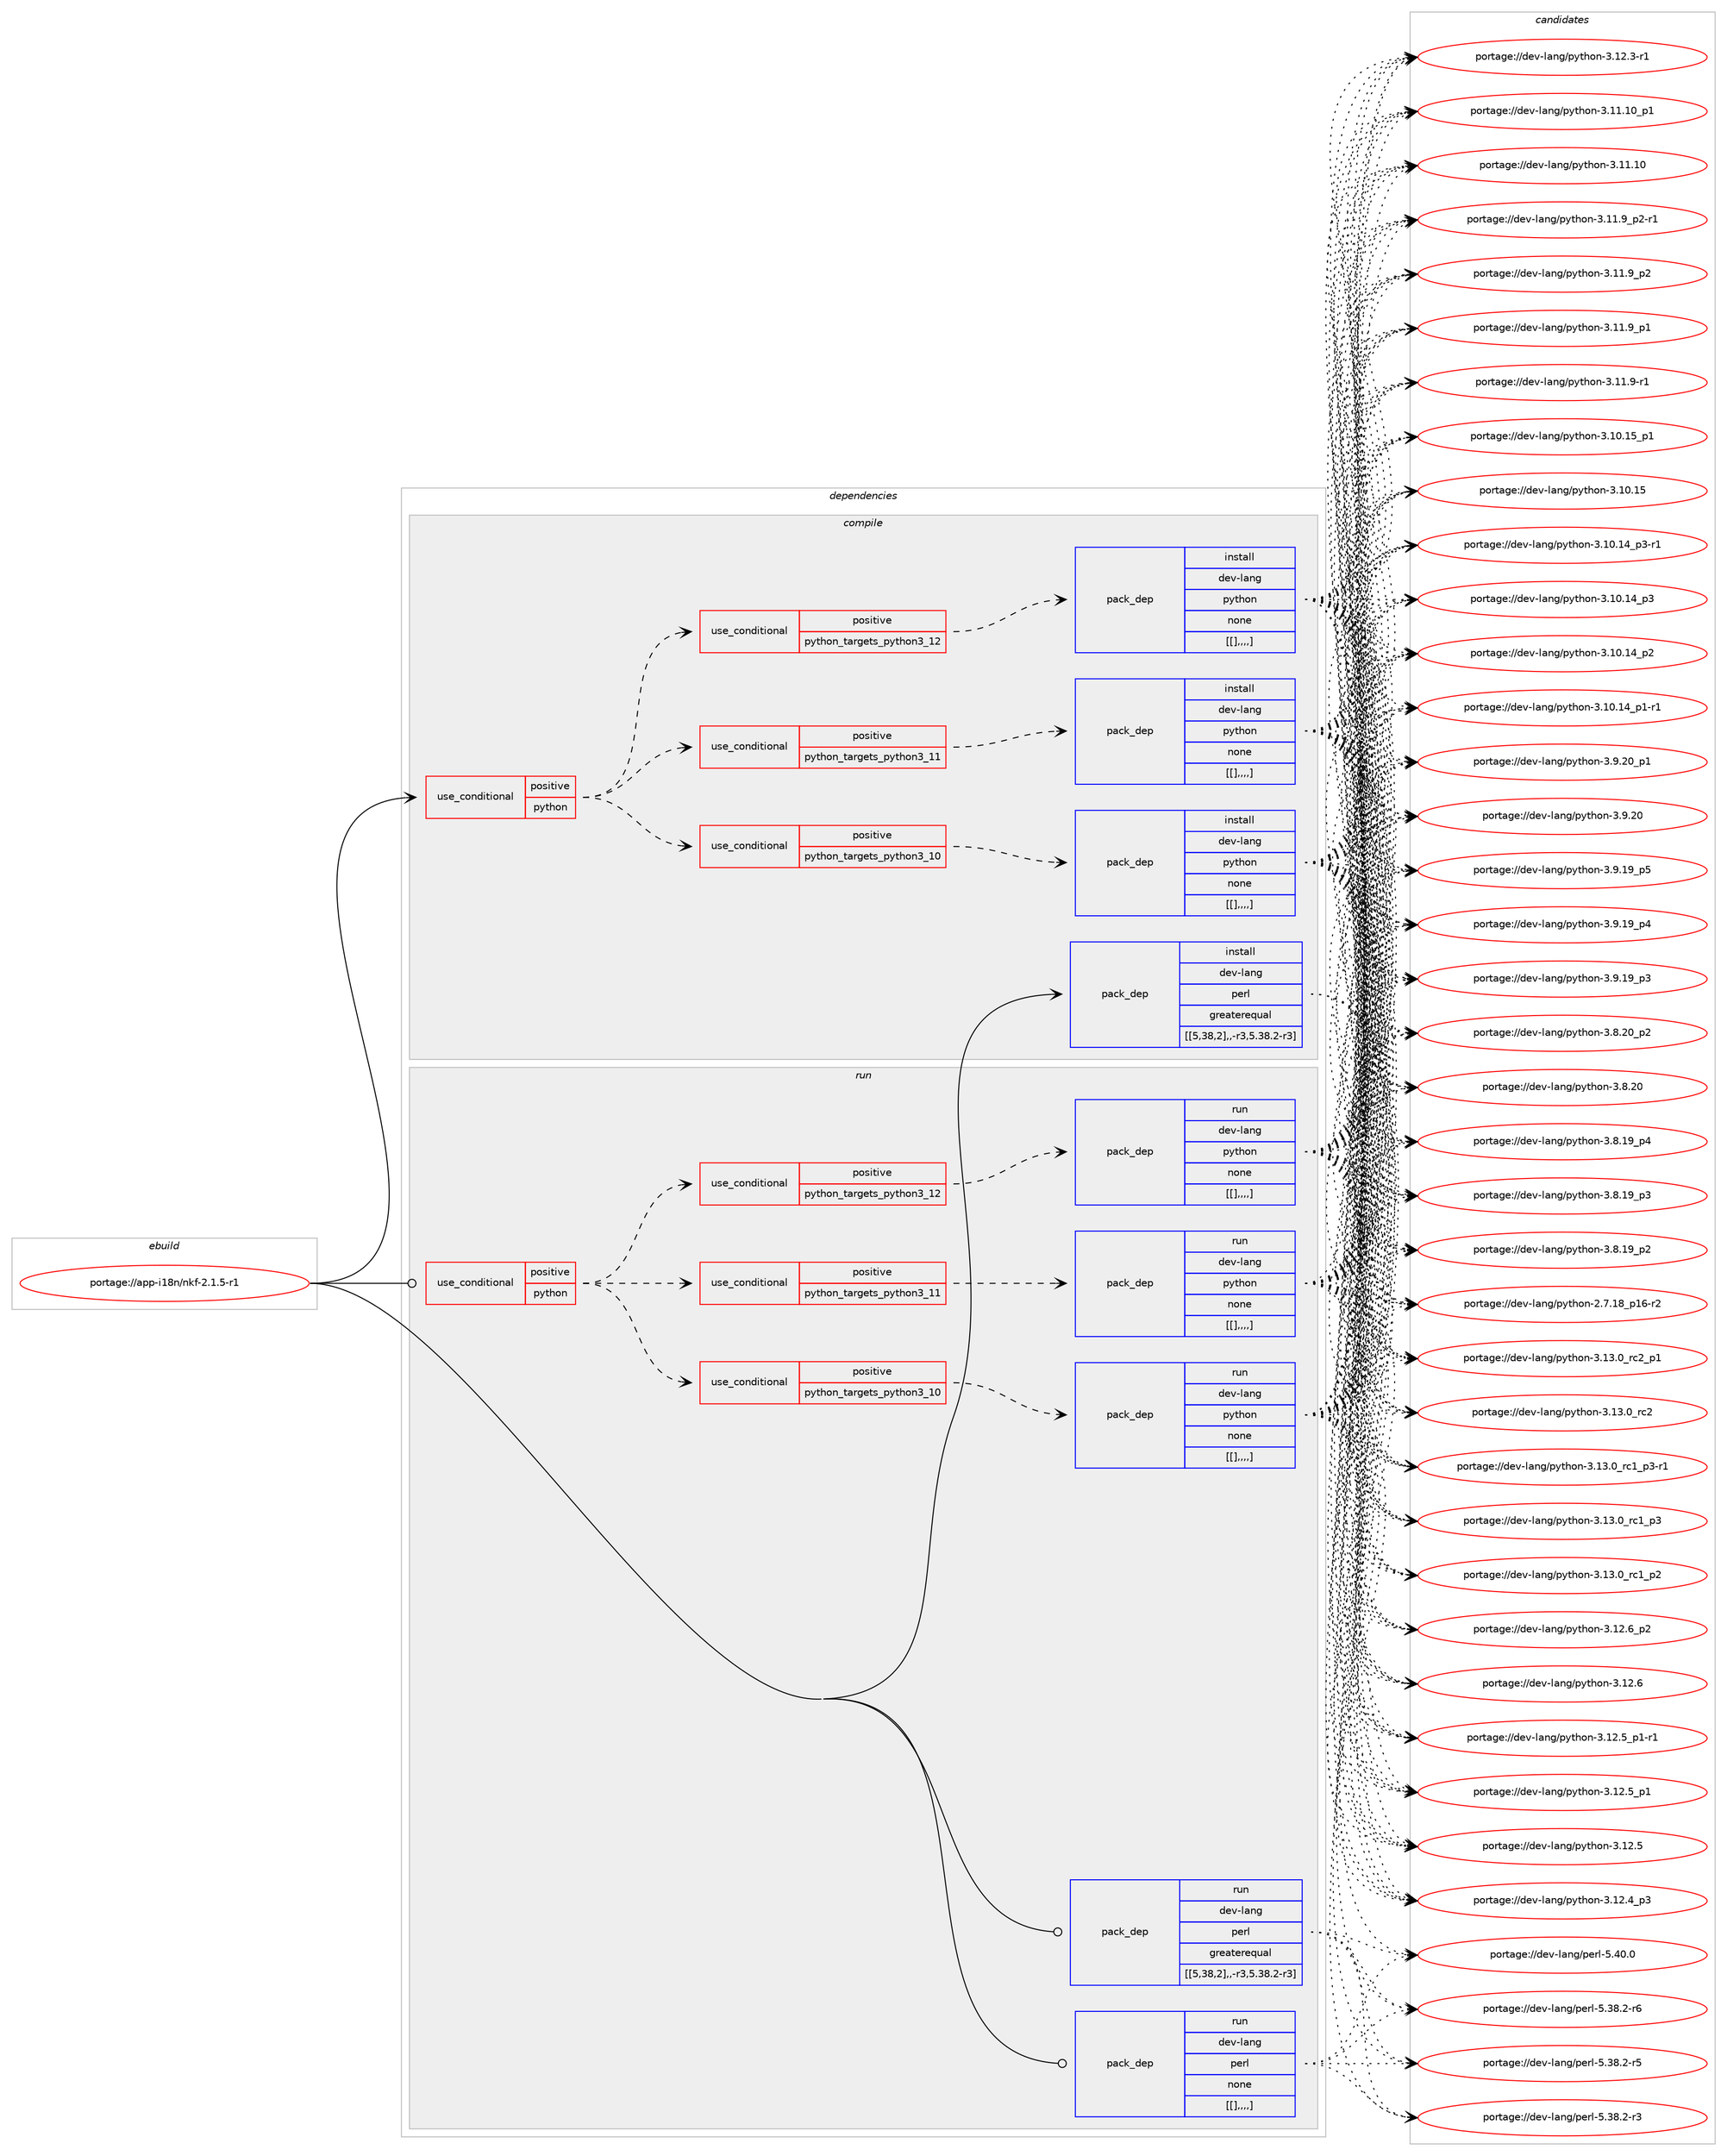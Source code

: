digraph prolog {

# *************
# Graph options
# *************

newrank=true;
concentrate=true;
compound=true;
graph [rankdir=LR,fontname=Helvetica,fontsize=10,ranksep=1.5];#, ranksep=2.5, nodesep=0.2];
edge  [arrowhead=vee];
node  [fontname=Helvetica,fontsize=10];

# **********
# The ebuild
# **********

subgraph cluster_leftcol {
color=gray;
label=<<i>ebuild</i>>;
id [label="portage://app-i18n/nkf-2.1.5-r1", color=red, width=4, href="../app-i18n/nkf-2.1.5-r1.svg"];
}

# ****************
# The dependencies
# ****************

subgraph cluster_midcol {
color=gray;
label=<<i>dependencies</i>>;
subgraph cluster_compile {
fillcolor="#eeeeee";
style=filled;
label=<<i>compile</i>>;
subgraph cond11603 {
dependency39132 [label=<<TABLE BORDER="0" CELLBORDER="1" CELLSPACING="0" CELLPADDING="4"><TR><TD ROWSPAN="3" CELLPADDING="10">use_conditional</TD></TR><TR><TD>positive</TD></TR><TR><TD>python</TD></TR></TABLE>>, shape=none, color=red];
subgraph cond11604 {
dependency39133 [label=<<TABLE BORDER="0" CELLBORDER="1" CELLSPACING="0" CELLPADDING="4"><TR><TD ROWSPAN="3" CELLPADDING="10">use_conditional</TD></TR><TR><TD>positive</TD></TR><TR><TD>python_targets_python3_10</TD></TR></TABLE>>, shape=none, color=red];
subgraph pack27155 {
dependency39134 [label=<<TABLE BORDER="0" CELLBORDER="1" CELLSPACING="0" CELLPADDING="4" WIDTH="220"><TR><TD ROWSPAN="6" CELLPADDING="30">pack_dep</TD></TR><TR><TD WIDTH="110">install</TD></TR><TR><TD>dev-lang</TD></TR><TR><TD>python</TD></TR><TR><TD>none</TD></TR><TR><TD>[[],,,,]</TD></TR></TABLE>>, shape=none, color=blue];
}
dependency39133:e -> dependency39134:w [weight=20,style="dashed",arrowhead="vee"];
}
dependency39132:e -> dependency39133:w [weight=20,style="dashed",arrowhead="vee"];
subgraph cond11605 {
dependency39135 [label=<<TABLE BORDER="0" CELLBORDER="1" CELLSPACING="0" CELLPADDING="4"><TR><TD ROWSPAN="3" CELLPADDING="10">use_conditional</TD></TR><TR><TD>positive</TD></TR><TR><TD>python_targets_python3_11</TD></TR></TABLE>>, shape=none, color=red];
subgraph pack27156 {
dependency39136 [label=<<TABLE BORDER="0" CELLBORDER="1" CELLSPACING="0" CELLPADDING="4" WIDTH="220"><TR><TD ROWSPAN="6" CELLPADDING="30">pack_dep</TD></TR><TR><TD WIDTH="110">install</TD></TR><TR><TD>dev-lang</TD></TR><TR><TD>python</TD></TR><TR><TD>none</TD></TR><TR><TD>[[],,,,]</TD></TR></TABLE>>, shape=none, color=blue];
}
dependency39135:e -> dependency39136:w [weight=20,style="dashed",arrowhead="vee"];
}
dependency39132:e -> dependency39135:w [weight=20,style="dashed",arrowhead="vee"];
subgraph cond11606 {
dependency39137 [label=<<TABLE BORDER="0" CELLBORDER="1" CELLSPACING="0" CELLPADDING="4"><TR><TD ROWSPAN="3" CELLPADDING="10">use_conditional</TD></TR><TR><TD>positive</TD></TR><TR><TD>python_targets_python3_12</TD></TR></TABLE>>, shape=none, color=red];
subgraph pack27157 {
dependency39138 [label=<<TABLE BORDER="0" CELLBORDER="1" CELLSPACING="0" CELLPADDING="4" WIDTH="220"><TR><TD ROWSPAN="6" CELLPADDING="30">pack_dep</TD></TR><TR><TD WIDTH="110">install</TD></TR><TR><TD>dev-lang</TD></TR><TR><TD>python</TD></TR><TR><TD>none</TD></TR><TR><TD>[[],,,,]</TD></TR></TABLE>>, shape=none, color=blue];
}
dependency39137:e -> dependency39138:w [weight=20,style="dashed",arrowhead="vee"];
}
dependency39132:e -> dependency39137:w [weight=20,style="dashed",arrowhead="vee"];
}
id:e -> dependency39132:w [weight=20,style="solid",arrowhead="vee"];
subgraph pack27158 {
dependency39139 [label=<<TABLE BORDER="0" CELLBORDER="1" CELLSPACING="0" CELLPADDING="4" WIDTH="220"><TR><TD ROWSPAN="6" CELLPADDING="30">pack_dep</TD></TR><TR><TD WIDTH="110">install</TD></TR><TR><TD>dev-lang</TD></TR><TR><TD>perl</TD></TR><TR><TD>greaterequal</TD></TR><TR><TD>[[5,38,2],,-r3,5.38.2-r3]</TD></TR></TABLE>>, shape=none, color=blue];
}
id:e -> dependency39139:w [weight=20,style="solid",arrowhead="vee"];
}
subgraph cluster_compileandrun {
fillcolor="#eeeeee";
style=filled;
label=<<i>compile and run</i>>;
}
subgraph cluster_run {
fillcolor="#eeeeee";
style=filled;
label=<<i>run</i>>;
subgraph cond11607 {
dependency39140 [label=<<TABLE BORDER="0" CELLBORDER="1" CELLSPACING="0" CELLPADDING="4"><TR><TD ROWSPAN="3" CELLPADDING="10">use_conditional</TD></TR><TR><TD>positive</TD></TR><TR><TD>python</TD></TR></TABLE>>, shape=none, color=red];
subgraph cond11608 {
dependency39141 [label=<<TABLE BORDER="0" CELLBORDER="1" CELLSPACING="0" CELLPADDING="4"><TR><TD ROWSPAN="3" CELLPADDING="10">use_conditional</TD></TR><TR><TD>positive</TD></TR><TR><TD>python_targets_python3_10</TD></TR></TABLE>>, shape=none, color=red];
subgraph pack27159 {
dependency39142 [label=<<TABLE BORDER="0" CELLBORDER="1" CELLSPACING="0" CELLPADDING="4" WIDTH="220"><TR><TD ROWSPAN="6" CELLPADDING="30">pack_dep</TD></TR><TR><TD WIDTH="110">run</TD></TR><TR><TD>dev-lang</TD></TR><TR><TD>python</TD></TR><TR><TD>none</TD></TR><TR><TD>[[],,,,]</TD></TR></TABLE>>, shape=none, color=blue];
}
dependency39141:e -> dependency39142:w [weight=20,style="dashed",arrowhead="vee"];
}
dependency39140:e -> dependency39141:w [weight=20,style="dashed",arrowhead="vee"];
subgraph cond11609 {
dependency39143 [label=<<TABLE BORDER="0" CELLBORDER="1" CELLSPACING="0" CELLPADDING="4"><TR><TD ROWSPAN="3" CELLPADDING="10">use_conditional</TD></TR><TR><TD>positive</TD></TR><TR><TD>python_targets_python3_11</TD></TR></TABLE>>, shape=none, color=red];
subgraph pack27160 {
dependency39144 [label=<<TABLE BORDER="0" CELLBORDER="1" CELLSPACING="0" CELLPADDING="4" WIDTH="220"><TR><TD ROWSPAN="6" CELLPADDING="30">pack_dep</TD></TR><TR><TD WIDTH="110">run</TD></TR><TR><TD>dev-lang</TD></TR><TR><TD>python</TD></TR><TR><TD>none</TD></TR><TR><TD>[[],,,,]</TD></TR></TABLE>>, shape=none, color=blue];
}
dependency39143:e -> dependency39144:w [weight=20,style="dashed",arrowhead="vee"];
}
dependency39140:e -> dependency39143:w [weight=20,style="dashed",arrowhead="vee"];
subgraph cond11610 {
dependency39145 [label=<<TABLE BORDER="0" CELLBORDER="1" CELLSPACING="0" CELLPADDING="4"><TR><TD ROWSPAN="3" CELLPADDING="10">use_conditional</TD></TR><TR><TD>positive</TD></TR><TR><TD>python_targets_python3_12</TD></TR></TABLE>>, shape=none, color=red];
subgraph pack27161 {
dependency39146 [label=<<TABLE BORDER="0" CELLBORDER="1" CELLSPACING="0" CELLPADDING="4" WIDTH="220"><TR><TD ROWSPAN="6" CELLPADDING="30">pack_dep</TD></TR><TR><TD WIDTH="110">run</TD></TR><TR><TD>dev-lang</TD></TR><TR><TD>python</TD></TR><TR><TD>none</TD></TR><TR><TD>[[],,,,]</TD></TR></TABLE>>, shape=none, color=blue];
}
dependency39145:e -> dependency39146:w [weight=20,style="dashed",arrowhead="vee"];
}
dependency39140:e -> dependency39145:w [weight=20,style="dashed",arrowhead="vee"];
}
id:e -> dependency39140:w [weight=20,style="solid",arrowhead="odot"];
subgraph pack27162 {
dependency39147 [label=<<TABLE BORDER="0" CELLBORDER="1" CELLSPACING="0" CELLPADDING="4" WIDTH="220"><TR><TD ROWSPAN="6" CELLPADDING="30">pack_dep</TD></TR><TR><TD WIDTH="110">run</TD></TR><TR><TD>dev-lang</TD></TR><TR><TD>perl</TD></TR><TR><TD>greaterequal</TD></TR><TR><TD>[[5,38,2],,-r3,5.38.2-r3]</TD></TR></TABLE>>, shape=none, color=blue];
}
id:e -> dependency39147:w [weight=20,style="solid",arrowhead="odot"];
subgraph pack27163 {
dependency39148 [label=<<TABLE BORDER="0" CELLBORDER="1" CELLSPACING="0" CELLPADDING="4" WIDTH="220"><TR><TD ROWSPAN="6" CELLPADDING="30">pack_dep</TD></TR><TR><TD WIDTH="110">run</TD></TR><TR><TD>dev-lang</TD></TR><TR><TD>perl</TD></TR><TR><TD>none</TD></TR><TR><TD>[[],,,,]</TD></TR></TABLE>>, shape=none, color=blue];
}
id:e -> dependency39148:w [weight=20,style="solid",arrowhead="odot"];
}
}

# **************
# The candidates
# **************

subgraph cluster_choices {
rank=same;
color=gray;
label=<<i>candidates</i>>;

subgraph choice27155 {
color=black;
nodesep=1;
choice100101118451089711010347112121116104111110455146495146489511499509511249 [label="portage://dev-lang/python-3.13.0_rc2_p1", color=red, width=4,href="../dev-lang/python-3.13.0_rc2_p1.svg"];
choice10010111845108971101034711212111610411111045514649514648951149950 [label="portage://dev-lang/python-3.13.0_rc2", color=red, width=4,href="../dev-lang/python-3.13.0_rc2.svg"];
choice1001011184510897110103471121211161041111104551464951464895114994995112514511449 [label="portage://dev-lang/python-3.13.0_rc1_p3-r1", color=red, width=4,href="../dev-lang/python-3.13.0_rc1_p3-r1.svg"];
choice100101118451089711010347112121116104111110455146495146489511499499511251 [label="portage://dev-lang/python-3.13.0_rc1_p3", color=red, width=4,href="../dev-lang/python-3.13.0_rc1_p3.svg"];
choice100101118451089711010347112121116104111110455146495146489511499499511250 [label="portage://dev-lang/python-3.13.0_rc1_p2", color=red, width=4,href="../dev-lang/python-3.13.0_rc1_p2.svg"];
choice100101118451089711010347112121116104111110455146495046549511250 [label="portage://dev-lang/python-3.12.6_p2", color=red, width=4,href="../dev-lang/python-3.12.6_p2.svg"];
choice10010111845108971101034711212111610411111045514649504654 [label="portage://dev-lang/python-3.12.6", color=red, width=4,href="../dev-lang/python-3.12.6.svg"];
choice1001011184510897110103471121211161041111104551464950465395112494511449 [label="portage://dev-lang/python-3.12.5_p1-r1", color=red, width=4,href="../dev-lang/python-3.12.5_p1-r1.svg"];
choice100101118451089711010347112121116104111110455146495046539511249 [label="portage://dev-lang/python-3.12.5_p1", color=red, width=4,href="../dev-lang/python-3.12.5_p1.svg"];
choice10010111845108971101034711212111610411111045514649504653 [label="portage://dev-lang/python-3.12.5", color=red, width=4,href="../dev-lang/python-3.12.5.svg"];
choice100101118451089711010347112121116104111110455146495046529511251 [label="portage://dev-lang/python-3.12.4_p3", color=red, width=4,href="../dev-lang/python-3.12.4_p3.svg"];
choice100101118451089711010347112121116104111110455146495046514511449 [label="portage://dev-lang/python-3.12.3-r1", color=red, width=4,href="../dev-lang/python-3.12.3-r1.svg"];
choice10010111845108971101034711212111610411111045514649494649489511249 [label="portage://dev-lang/python-3.11.10_p1", color=red, width=4,href="../dev-lang/python-3.11.10_p1.svg"];
choice1001011184510897110103471121211161041111104551464949464948 [label="portage://dev-lang/python-3.11.10", color=red, width=4,href="../dev-lang/python-3.11.10.svg"];
choice1001011184510897110103471121211161041111104551464949465795112504511449 [label="portage://dev-lang/python-3.11.9_p2-r1", color=red, width=4,href="../dev-lang/python-3.11.9_p2-r1.svg"];
choice100101118451089711010347112121116104111110455146494946579511250 [label="portage://dev-lang/python-3.11.9_p2", color=red, width=4,href="../dev-lang/python-3.11.9_p2.svg"];
choice100101118451089711010347112121116104111110455146494946579511249 [label="portage://dev-lang/python-3.11.9_p1", color=red, width=4,href="../dev-lang/python-3.11.9_p1.svg"];
choice100101118451089711010347112121116104111110455146494946574511449 [label="portage://dev-lang/python-3.11.9-r1", color=red, width=4,href="../dev-lang/python-3.11.9-r1.svg"];
choice10010111845108971101034711212111610411111045514649484649539511249 [label="portage://dev-lang/python-3.10.15_p1", color=red, width=4,href="../dev-lang/python-3.10.15_p1.svg"];
choice1001011184510897110103471121211161041111104551464948464953 [label="portage://dev-lang/python-3.10.15", color=red, width=4,href="../dev-lang/python-3.10.15.svg"];
choice100101118451089711010347112121116104111110455146494846495295112514511449 [label="portage://dev-lang/python-3.10.14_p3-r1", color=red, width=4,href="../dev-lang/python-3.10.14_p3-r1.svg"];
choice10010111845108971101034711212111610411111045514649484649529511251 [label="portage://dev-lang/python-3.10.14_p3", color=red, width=4,href="../dev-lang/python-3.10.14_p3.svg"];
choice10010111845108971101034711212111610411111045514649484649529511250 [label="portage://dev-lang/python-3.10.14_p2", color=red, width=4,href="../dev-lang/python-3.10.14_p2.svg"];
choice100101118451089711010347112121116104111110455146494846495295112494511449 [label="portage://dev-lang/python-3.10.14_p1-r1", color=red, width=4,href="../dev-lang/python-3.10.14_p1-r1.svg"];
choice100101118451089711010347112121116104111110455146574650489511249 [label="portage://dev-lang/python-3.9.20_p1", color=red, width=4,href="../dev-lang/python-3.9.20_p1.svg"];
choice10010111845108971101034711212111610411111045514657465048 [label="portage://dev-lang/python-3.9.20", color=red, width=4,href="../dev-lang/python-3.9.20.svg"];
choice100101118451089711010347112121116104111110455146574649579511253 [label="portage://dev-lang/python-3.9.19_p5", color=red, width=4,href="../dev-lang/python-3.9.19_p5.svg"];
choice100101118451089711010347112121116104111110455146574649579511252 [label="portage://dev-lang/python-3.9.19_p4", color=red, width=4,href="../dev-lang/python-3.9.19_p4.svg"];
choice100101118451089711010347112121116104111110455146574649579511251 [label="portage://dev-lang/python-3.9.19_p3", color=red, width=4,href="../dev-lang/python-3.9.19_p3.svg"];
choice100101118451089711010347112121116104111110455146564650489511250 [label="portage://dev-lang/python-3.8.20_p2", color=red, width=4,href="../dev-lang/python-3.8.20_p2.svg"];
choice10010111845108971101034711212111610411111045514656465048 [label="portage://dev-lang/python-3.8.20", color=red, width=4,href="../dev-lang/python-3.8.20.svg"];
choice100101118451089711010347112121116104111110455146564649579511252 [label="portage://dev-lang/python-3.8.19_p4", color=red, width=4,href="../dev-lang/python-3.8.19_p4.svg"];
choice100101118451089711010347112121116104111110455146564649579511251 [label="portage://dev-lang/python-3.8.19_p3", color=red, width=4,href="../dev-lang/python-3.8.19_p3.svg"];
choice100101118451089711010347112121116104111110455146564649579511250 [label="portage://dev-lang/python-3.8.19_p2", color=red, width=4,href="../dev-lang/python-3.8.19_p2.svg"];
choice100101118451089711010347112121116104111110455046554649569511249544511450 [label="portage://dev-lang/python-2.7.18_p16-r2", color=red, width=4,href="../dev-lang/python-2.7.18_p16-r2.svg"];
dependency39134:e -> choice100101118451089711010347112121116104111110455146495146489511499509511249:w [style=dotted,weight="100"];
dependency39134:e -> choice10010111845108971101034711212111610411111045514649514648951149950:w [style=dotted,weight="100"];
dependency39134:e -> choice1001011184510897110103471121211161041111104551464951464895114994995112514511449:w [style=dotted,weight="100"];
dependency39134:e -> choice100101118451089711010347112121116104111110455146495146489511499499511251:w [style=dotted,weight="100"];
dependency39134:e -> choice100101118451089711010347112121116104111110455146495146489511499499511250:w [style=dotted,weight="100"];
dependency39134:e -> choice100101118451089711010347112121116104111110455146495046549511250:w [style=dotted,weight="100"];
dependency39134:e -> choice10010111845108971101034711212111610411111045514649504654:w [style=dotted,weight="100"];
dependency39134:e -> choice1001011184510897110103471121211161041111104551464950465395112494511449:w [style=dotted,weight="100"];
dependency39134:e -> choice100101118451089711010347112121116104111110455146495046539511249:w [style=dotted,weight="100"];
dependency39134:e -> choice10010111845108971101034711212111610411111045514649504653:w [style=dotted,weight="100"];
dependency39134:e -> choice100101118451089711010347112121116104111110455146495046529511251:w [style=dotted,weight="100"];
dependency39134:e -> choice100101118451089711010347112121116104111110455146495046514511449:w [style=dotted,weight="100"];
dependency39134:e -> choice10010111845108971101034711212111610411111045514649494649489511249:w [style=dotted,weight="100"];
dependency39134:e -> choice1001011184510897110103471121211161041111104551464949464948:w [style=dotted,weight="100"];
dependency39134:e -> choice1001011184510897110103471121211161041111104551464949465795112504511449:w [style=dotted,weight="100"];
dependency39134:e -> choice100101118451089711010347112121116104111110455146494946579511250:w [style=dotted,weight="100"];
dependency39134:e -> choice100101118451089711010347112121116104111110455146494946579511249:w [style=dotted,weight="100"];
dependency39134:e -> choice100101118451089711010347112121116104111110455146494946574511449:w [style=dotted,weight="100"];
dependency39134:e -> choice10010111845108971101034711212111610411111045514649484649539511249:w [style=dotted,weight="100"];
dependency39134:e -> choice1001011184510897110103471121211161041111104551464948464953:w [style=dotted,weight="100"];
dependency39134:e -> choice100101118451089711010347112121116104111110455146494846495295112514511449:w [style=dotted,weight="100"];
dependency39134:e -> choice10010111845108971101034711212111610411111045514649484649529511251:w [style=dotted,weight="100"];
dependency39134:e -> choice10010111845108971101034711212111610411111045514649484649529511250:w [style=dotted,weight="100"];
dependency39134:e -> choice100101118451089711010347112121116104111110455146494846495295112494511449:w [style=dotted,weight="100"];
dependency39134:e -> choice100101118451089711010347112121116104111110455146574650489511249:w [style=dotted,weight="100"];
dependency39134:e -> choice10010111845108971101034711212111610411111045514657465048:w [style=dotted,weight="100"];
dependency39134:e -> choice100101118451089711010347112121116104111110455146574649579511253:w [style=dotted,weight="100"];
dependency39134:e -> choice100101118451089711010347112121116104111110455146574649579511252:w [style=dotted,weight="100"];
dependency39134:e -> choice100101118451089711010347112121116104111110455146574649579511251:w [style=dotted,weight="100"];
dependency39134:e -> choice100101118451089711010347112121116104111110455146564650489511250:w [style=dotted,weight="100"];
dependency39134:e -> choice10010111845108971101034711212111610411111045514656465048:w [style=dotted,weight="100"];
dependency39134:e -> choice100101118451089711010347112121116104111110455146564649579511252:w [style=dotted,weight="100"];
dependency39134:e -> choice100101118451089711010347112121116104111110455146564649579511251:w [style=dotted,weight="100"];
dependency39134:e -> choice100101118451089711010347112121116104111110455146564649579511250:w [style=dotted,weight="100"];
dependency39134:e -> choice100101118451089711010347112121116104111110455046554649569511249544511450:w [style=dotted,weight="100"];
}
subgraph choice27156 {
color=black;
nodesep=1;
choice100101118451089711010347112121116104111110455146495146489511499509511249 [label="portage://dev-lang/python-3.13.0_rc2_p1", color=red, width=4,href="../dev-lang/python-3.13.0_rc2_p1.svg"];
choice10010111845108971101034711212111610411111045514649514648951149950 [label="portage://dev-lang/python-3.13.0_rc2", color=red, width=4,href="../dev-lang/python-3.13.0_rc2.svg"];
choice1001011184510897110103471121211161041111104551464951464895114994995112514511449 [label="portage://dev-lang/python-3.13.0_rc1_p3-r1", color=red, width=4,href="../dev-lang/python-3.13.0_rc1_p3-r1.svg"];
choice100101118451089711010347112121116104111110455146495146489511499499511251 [label="portage://dev-lang/python-3.13.0_rc1_p3", color=red, width=4,href="../dev-lang/python-3.13.0_rc1_p3.svg"];
choice100101118451089711010347112121116104111110455146495146489511499499511250 [label="portage://dev-lang/python-3.13.0_rc1_p2", color=red, width=4,href="../dev-lang/python-3.13.0_rc1_p2.svg"];
choice100101118451089711010347112121116104111110455146495046549511250 [label="portage://dev-lang/python-3.12.6_p2", color=red, width=4,href="../dev-lang/python-3.12.6_p2.svg"];
choice10010111845108971101034711212111610411111045514649504654 [label="portage://dev-lang/python-3.12.6", color=red, width=4,href="../dev-lang/python-3.12.6.svg"];
choice1001011184510897110103471121211161041111104551464950465395112494511449 [label="portage://dev-lang/python-3.12.5_p1-r1", color=red, width=4,href="../dev-lang/python-3.12.5_p1-r1.svg"];
choice100101118451089711010347112121116104111110455146495046539511249 [label="portage://dev-lang/python-3.12.5_p1", color=red, width=4,href="../dev-lang/python-3.12.5_p1.svg"];
choice10010111845108971101034711212111610411111045514649504653 [label="portage://dev-lang/python-3.12.5", color=red, width=4,href="../dev-lang/python-3.12.5.svg"];
choice100101118451089711010347112121116104111110455146495046529511251 [label="portage://dev-lang/python-3.12.4_p3", color=red, width=4,href="../dev-lang/python-3.12.4_p3.svg"];
choice100101118451089711010347112121116104111110455146495046514511449 [label="portage://dev-lang/python-3.12.3-r1", color=red, width=4,href="../dev-lang/python-3.12.3-r1.svg"];
choice10010111845108971101034711212111610411111045514649494649489511249 [label="portage://dev-lang/python-3.11.10_p1", color=red, width=4,href="../dev-lang/python-3.11.10_p1.svg"];
choice1001011184510897110103471121211161041111104551464949464948 [label="portage://dev-lang/python-3.11.10", color=red, width=4,href="../dev-lang/python-3.11.10.svg"];
choice1001011184510897110103471121211161041111104551464949465795112504511449 [label="portage://dev-lang/python-3.11.9_p2-r1", color=red, width=4,href="../dev-lang/python-3.11.9_p2-r1.svg"];
choice100101118451089711010347112121116104111110455146494946579511250 [label="portage://dev-lang/python-3.11.9_p2", color=red, width=4,href="../dev-lang/python-3.11.9_p2.svg"];
choice100101118451089711010347112121116104111110455146494946579511249 [label="portage://dev-lang/python-3.11.9_p1", color=red, width=4,href="../dev-lang/python-3.11.9_p1.svg"];
choice100101118451089711010347112121116104111110455146494946574511449 [label="portage://dev-lang/python-3.11.9-r1", color=red, width=4,href="../dev-lang/python-3.11.9-r1.svg"];
choice10010111845108971101034711212111610411111045514649484649539511249 [label="portage://dev-lang/python-3.10.15_p1", color=red, width=4,href="../dev-lang/python-3.10.15_p1.svg"];
choice1001011184510897110103471121211161041111104551464948464953 [label="portage://dev-lang/python-3.10.15", color=red, width=4,href="../dev-lang/python-3.10.15.svg"];
choice100101118451089711010347112121116104111110455146494846495295112514511449 [label="portage://dev-lang/python-3.10.14_p3-r1", color=red, width=4,href="../dev-lang/python-3.10.14_p3-r1.svg"];
choice10010111845108971101034711212111610411111045514649484649529511251 [label="portage://dev-lang/python-3.10.14_p3", color=red, width=4,href="../dev-lang/python-3.10.14_p3.svg"];
choice10010111845108971101034711212111610411111045514649484649529511250 [label="portage://dev-lang/python-3.10.14_p2", color=red, width=4,href="../dev-lang/python-3.10.14_p2.svg"];
choice100101118451089711010347112121116104111110455146494846495295112494511449 [label="portage://dev-lang/python-3.10.14_p1-r1", color=red, width=4,href="../dev-lang/python-3.10.14_p1-r1.svg"];
choice100101118451089711010347112121116104111110455146574650489511249 [label="portage://dev-lang/python-3.9.20_p1", color=red, width=4,href="../dev-lang/python-3.9.20_p1.svg"];
choice10010111845108971101034711212111610411111045514657465048 [label="portage://dev-lang/python-3.9.20", color=red, width=4,href="../dev-lang/python-3.9.20.svg"];
choice100101118451089711010347112121116104111110455146574649579511253 [label="portage://dev-lang/python-3.9.19_p5", color=red, width=4,href="../dev-lang/python-3.9.19_p5.svg"];
choice100101118451089711010347112121116104111110455146574649579511252 [label="portage://dev-lang/python-3.9.19_p4", color=red, width=4,href="../dev-lang/python-3.9.19_p4.svg"];
choice100101118451089711010347112121116104111110455146574649579511251 [label="portage://dev-lang/python-3.9.19_p3", color=red, width=4,href="../dev-lang/python-3.9.19_p3.svg"];
choice100101118451089711010347112121116104111110455146564650489511250 [label="portage://dev-lang/python-3.8.20_p2", color=red, width=4,href="../dev-lang/python-3.8.20_p2.svg"];
choice10010111845108971101034711212111610411111045514656465048 [label="portage://dev-lang/python-3.8.20", color=red, width=4,href="../dev-lang/python-3.8.20.svg"];
choice100101118451089711010347112121116104111110455146564649579511252 [label="portage://dev-lang/python-3.8.19_p4", color=red, width=4,href="../dev-lang/python-3.8.19_p4.svg"];
choice100101118451089711010347112121116104111110455146564649579511251 [label="portage://dev-lang/python-3.8.19_p3", color=red, width=4,href="../dev-lang/python-3.8.19_p3.svg"];
choice100101118451089711010347112121116104111110455146564649579511250 [label="portage://dev-lang/python-3.8.19_p2", color=red, width=4,href="../dev-lang/python-3.8.19_p2.svg"];
choice100101118451089711010347112121116104111110455046554649569511249544511450 [label="portage://dev-lang/python-2.7.18_p16-r2", color=red, width=4,href="../dev-lang/python-2.7.18_p16-r2.svg"];
dependency39136:e -> choice100101118451089711010347112121116104111110455146495146489511499509511249:w [style=dotted,weight="100"];
dependency39136:e -> choice10010111845108971101034711212111610411111045514649514648951149950:w [style=dotted,weight="100"];
dependency39136:e -> choice1001011184510897110103471121211161041111104551464951464895114994995112514511449:w [style=dotted,weight="100"];
dependency39136:e -> choice100101118451089711010347112121116104111110455146495146489511499499511251:w [style=dotted,weight="100"];
dependency39136:e -> choice100101118451089711010347112121116104111110455146495146489511499499511250:w [style=dotted,weight="100"];
dependency39136:e -> choice100101118451089711010347112121116104111110455146495046549511250:w [style=dotted,weight="100"];
dependency39136:e -> choice10010111845108971101034711212111610411111045514649504654:w [style=dotted,weight="100"];
dependency39136:e -> choice1001011184510897110103471121211161041111104551464950465395112494511449:w [style=dotted,weight="100"];
dependency39136:e -> choice100101118451089711010347112121116104111110455146495046539511249:w [style=dotted,weight="100"];
dependency39136:e -> choice10010111845108971101034711212111610411111045514649504653:w [style=dotted,weight="100"];
dependency39136:e -> choice100101118451089711010347112121116104111110455146495046529511251:w [style=dotted,weight="100"];
dependency39136:e -> choice100101118451089711010347112121116104111110455146495046514511449:w [style=dotted,weight="100"];
dependency39136:e -> choice10010111845108971101034711212111610411111045514649494649489511249:w [style=dotted,weight="100"];
dependency39136:e -> choice1001011184510897110103471121211161041111104551464949464948:w [style=dotted,weight="100"];
dependency39136:e -> choice1001011184510897110103471121211161041111104551464949465795112504511449:w [style=dotted,weight="100"];
dependency39136:e -> choice100101118451089711010347112121116104111110455146494946579511250:w [style=dotted,weight="100"];
dependency39136:e -> choice100101118451089711010347112121116104111110455146494946579511249:w [style=dotted,weight="100"];
dependency39136:e -> choice100101118451089711010347112121116104111110455146494946574511449:w [style=dotted,weight="100"];
dependency39136:e -> choice10010111845108971101034711212111610411111045514649484649539511249:w [style=dotted,weight="100"];
dependency39136:e -> choice1001011184510897110103471121211161041111104551464948464953:w [style=dotted,weight="100"];
dependency39136:e -> choice100101118451089711010347112121116104111110455146494846495295112514511449:w [style=dotted,weight="100"];
dependency39136:e -> choice10010111845108971101034711212111610411111045514649484649529511251:w [style=dotted,weight="100"];
dependency39136:e -> choice10010111845108971101034711212111610411111045514649484649529511250:w [style=dotted,weight="100"];
dependency39136:e -> choice100101118451089711010347112121116104111110455146494846495295112494511449:w [style=dotted,weight="100"];
dependency39136:e -> choice100101118451089711010347112121116104111110455146574650489511249:w [style=dotted,weight="100"];
dependency39136:e -> choice10010111845108971101034711212111610411111045514657465048:w [style=dotted,weight="100"];
dependency39136:e -> choice100101118451089711010347112121116104111110455146574649579511253:w [style=dotted,weight="100"];
dependency39136:e -> choice100101118451089711010347112121116104111110455146574649579511252:w [style=dotted,weight="100"];
dependency39136:e -> choice100101118451089711010347112121116104111110455146574649579511251:w [style=dotted,weight="100"];
dependency39136:e -> choice100101118451089711010347112121116104111110455146564650489511250:w [style=dotted,weight="100"];
dependency39136:e -> choice10010111845108971101034711212111610411111045514656465048:w [style=dotted,weight="100"];
dependency39136:e -> choice100101118451089711010347112121116104111110455146564649579511252:w [style=dotted,weight="100"];
dependency39136:e -> choice100101118451089711010347112121116104111110455146564649579511251:w [style=dotted,weight="100"];
dependency39136:e -> choice100101118451089711010347112121116104111110455146564649579511250:w [style=dotted,weight="100"];
dependency39136:e -> choice100101118451089711010347112121116104111110455046554649569511249544511450:w [style=dotted,weight="100"];
}
subgraph choice27157 {
color=black;
nodesep=1;
choice100101118451089711010347112121116104111110455146495146489511499509511249 [label="portage://dev-lang/python-3.13.0_rc2_p1", color=red, width=4,href="../dev-lang/python-3.13.0_rc2_p1.svg"];
choice10010111845108971101034711212111610411111045514649514648951149950 [label="portage://dev-lang/python-3.13.0_rc2", color=red, width=4,href="../dev-lang/python-3.13.0_rc2.svg"];
choice1001011184510897110103471121211161041111104551464951464895114994995112514511449 [label="portage://dev-lang/python-3.13.0_rc1_p3-r1", color=red, width=4,href="../dev-lang/python-3.13.0_rc1_p3-r1.svg"];
choice100101118451089711010347112121116104111110455146495146489511499499511251 [label="portage://dev-lang/python-3.13.0_rc1_p3", color=red, width=4,href="../dev-lang/python-3.13.0_rc1_p3.svg"];
choice100101118451089711010347112121116104111110455146495146489511499499511250 [label="portage://dev-lang/python-3.13.0_rc1_p2", color=red, width=4,href="../dev-lang/python-3.13.0_rc1_p2.svg"];
choice100101118451089711010347112121116104111110455146495046549511250 [label="portage://dev-lang/python-3.12.6_p2", color=red, width=4,href="../dev-lang/python-3.12.6_p2.svg"];
choice10010111845108971101034711212111610411111045514649504654 [label="portage://dev-lang/python-3.12.6", color=red, width=4,href="../dev-lang/python-3.12.6.svg"];
choice1001011184510897110103471121211161041111104551464950465395112494511449 [label="portage://dev-lang/python-3.12.5_p1-r1", color=red, width=4,href="../dev-lang/python-3.12.5_p1-r1.svg"];
choice100101118451089711010347112121116104111110455146495046539511249 [label="portage://dev-lang/python-3.12.5_p1", color=red, width=4,href="../dev-lang/python-3.12.5_p1.svg"];
choice10010111845108971101034711212111610411111045514649504653 [label="portage://dev-lang/python-3.12.5", color=red, width=4,href="../dev-lang/python-3.12.5.svg"];
choice100101118451089711010347112121116104111110455146495046529511251 [label="portage://dev-lang/python-3.12.4_p3", color=red, width=4,href="../dev-lang/python-3.12.4_p3.svg"];
choice100101118451089711010347112121116104111110455146495046514511449 [label="portage://dev-lang/python-3.12.3-r1", color=red, width=4,href="../dev-lang/python-3.12.3-r1.svg"];
choice10010111845108971101034711212111610411111045514649494649489511249 [label="portage://dev-lang/python-3.11.10_p1", color=red, width=4,href="../dev-lang/python-3.11.10_p1.svg"];
choice1001011184510897110103471121211161041111104551464949464948 [label="portage://dev-lang/python-3.11.10", color=red, width=4,href="../dev-lang/python-3.11.10.svg"];
choice1001011184510897110103471121211161041111104551464949465795112504511449 [label="portage://dev-lang/python-3.11.9_p2-r1", color=red, width=4,href="../dev-lang/python-3.11.9_p2-r1.svg"];
choice100101118451089711010347112121116104111110455146494946579511250 [label="portage://dev-lang/python-3.11.9_p2", color=red, width=4,href="../dev-lang/python-3.11.9_p2.svg"];
choice100101118451089711010347112121116104111110455146494946579511249 [label="portage://dev-lang/python-3.11.9_p1", color=red, width=4,href="../dev-lang/python-3.11.9_p1.svg"];
choice100101118451089711010347112121116104111110455146494946574511449 [label="portage://dev-lang/python-3.11.9-r1", color=red, width=4,href="../dev-lang/python-3.11.9-r1.svg"];
choice10010111845108971101034711212111610411111045514649484649539511249 [label="portage://dev-lang/python-3.10.15_p1", color=red, width=4,href="../dev-lang/python-3.10.15_p1.svg"];
choice1001011184510897110103471121211161041111104551464948464953 [label="portage://dev-lang/python-3.10.15", color=red, width=4,href="../dev-lang/python-3.10.15.svg"];
choice100101118451089711010347112121116104111110455146494846495295112514511449 [label="portage://dev-lang/python-3.10.14_p3-r1", color=red, width=4,href="../dev-lang/python-3.10.14_p3-r1.svg"];
choice10010111845108971101034711212111610411111045514649484649529511251 [label="portage://dev-lang/python-3.10.14_p3", color=red, width=4,href="../dev-lang/python-3.10.14_p3.svg"];
choice10010111845108971101034711212111610411111045514649484649529511250 [label="portage://dev-lang/python-3.10.14_p2", color=red, width=4,href="../dev-lang/python-3.10.14_p2.svg"];
choice100101118451089711010347112121116104111110455146494846495295112494511449 [label="portage://dev-lang/python-3.10.14_p1-r1", color=red, width=4,href="../dev-lang/python-3.10.14_p1-r1.svg"];
choice100101118451089711010347112121116104111110455146574650489511249 [label="portage://dev-lang/python-3.9.20_p1", color=red, width=4,href="../dev-lang/python-3.9.20_p1.svg"];
choice10010111845108971101034711212111610411111045514657465048 [label="portage://dev-lang/python-3.9.20", color=red, width=4,href="../dev-lang/python-3.9.20.svg"];
choice100101118451089711010347112121116104111110455146574649579511253 [label="portage://dev-lang/python-3.9.19_p5", color=red, width=4,href="../dev-lang/python-3.9.19_p5.svg"];
choice100101118451089711010347112121116104111110455146574649579511252 [label="portage://dev-lang/python-3.9.19_p4", color=red, width=4,href="../dev-lang/python-3.9.19_p4.svg"];
choice100101118451089711010347112121116104111110455146574649579511251 [label="portage://dev-lang/python-3.9.19_p3", color=red, width=4,href="../dev-lang/python-3.9.19_p3.svg"];
choice100101118451089711010347112121116104111110455146564650489511250 [label="portage://dev-lang/python-3.8.20_p2", color=red, width=4,href="../dev-lang/python-3.8.20_p2.svg"];
choice10010111845108971101034711212111610411111045514656465048 [label="portage://dev-lang/python-3.8.20", color=red, width=4,href="../dev-lang/python-3.8.20.svg"];
choice100101118451089711010347112121116104111110455146564649579511252 [label="portage://dev-lang/python-3.8.19_p4", color=red, width=4,href="../dev-lang/python-3.8.19_p4.svg"];
choice100101118451089711010347112121116104111110455146564649579511251 [label="portage://dev-lang/python-3.8.19_p3", color=red, width=4,href="../dev-lang/python-3.8.19_p3.svg"];
choice100101118451089711010347112121116104111110455146564649579511250 [label="portage://dev-lang/python-3.8.19_p2", color=red, width=4,href="../dev-lang/python-3.8.19_p2.svg"];
choice100101118451089711010347112121116104111110455046554649569511249544511450 [label="portage://dev-lang/python-2.7.18_p16-r2", color=red, width=4,href="../dev-lang/python-2.7.18_p16-r2.svg"];
dependency39138:e -> choice100101118451089711010347112121116104111110455146495146489511499509511249:w [style=dotted,weight="100"];
dependency39138:e -> choice10010111845108971101034711212111610411111045514649514648951149950:w [style=dotted,weight="100"];
dependency39138:e -> choice1001011184510897110103471121211161041111104551464951464895114994995112514511449:w [style=dotted,weight="100"];
dependency39138:e -> choice100101118451089711010347112121116104111110455146495146489511499499511251:w [style=dotted,weight="100"];
dependency39138:e -> choice100101118451089711010347112121116104111110455146495146489511499499511250:w [style=dotted,weight="100"];
dependency39138:e -> choice100101118451089711010347112121116104111110455146495046549511250:w [style=dotted,weight="100"];
dependency39138:e -> choice10010111845108971101034711212111610411111045514649504654:w [style=dotted,weight="100"];
dependency39138:e -> choice1001011184510897110103471121211161041111104551464950465395112494511449:w [style=dotted,weight="100"];
dependency39138:e -> choice100101118451089711010347112121116104111110455146495046539511249:w [style=dotted,weight="100"];
dependency39138:e -> choice10010111845108971101034711212111610411111045514649504653:w [style=dotted,weight="100"];
dependency39138:e -> choice100101118451089711010347112121116104111110455146495046529511251:w [style=dotted,weight="100"];
dependency39138:e -> choice100101118451089711010347112121116104111110455146495046514511449:w [style=dotted,weight="100"];
dependency39138:e -> choice10010111845108971101034711212111610411111045514649494649489511249:w [style=dotted,weight="100"];
dependency39138:e -> choice1001011184510897110103471121211161041111104551464949464948:w [style=dotted,weight="100"];
dependency39138:e -> choice1001011184510897110103471121211161041111104551464949465795112504511449:w [style=dotted,weight="100"];
dependency39138:e -> choice100101118451089711010347112121116104111110455146494946579511250:w [style=dotted,weight="100"];
dependency39138:e -> choice100101118451089711010347112121116104111110455146494946579511249:w [style=dotted,weight="100"];
dependency39138:e -> choice100101118451089711010347112121116104111110455146494946574511449:w [style=dotted,weight="100"];
dependency39138:e -> choice10010111845108971101034711212111610411111045514649484649539511249:w [style=dotted,weight="100"];
dependency39138:e -> choice1001011184510897110103471121211161041111104551464948464953:w [style=dotted,weight="100"];
dependency39138:e -> choice100101118451089711010347112121116104111110455146494846495295112514511449:w [style=dotted,weight="100"];
dependency39138:e -> choice10010111845108971101034711212111610411111045514649484649529511251:w [style=dotted,weight="100"];
dependency39138:e -> choice10010111845108971101034711212111610411111045514649484649529511250:w [style=dotted,weight="100"];
dependency39138:e -> choice100101118451089711010347112121116104111110455146494846495295112494511449:w [style=dotted,weight="100"];
dependency39138:e -> choice100101118451089711010347112121116104111110455146574650489511249:w [style=dotted,weight="100"];
dependency39138:e -> choice10010111845108971101034711212111610411111045514657465048:w [style=dotted,weight="100"];
dependency39138:e -> choice100101118451089711010347112121116104111110455146574649579511253:w [style=dotted,weight="100"];
dependency39138:e -> choice100101118451089711010347112121116104111110455146574649579511252:w [style=dotted,weight="100"];
dependency39138:e -> choice100101118451089711010347112121116104111110455146574649579511251:w [style=dotted,weight="100"];
dependency39138:e -> choice100101118451089711010347112121116104111110455146564650489511250:w [style=dotted,weight="100"];
dependency39138:e -> choice10010111845108971101034711212111610411111045514656465048:w [style=dotted,weight="100"];
dependency39138:e -> choice100101118451089711010347112121116104111110455146564649579511252:w [style=dotted,weight="100"];
dependency39138:e -> choice100101118451089711010347112121116104111110455146564649579511251:w [style=dotted,weight="100"];
dependency39138:e -> choice100101118451089711010347112121116104111110455146564649579511250:w [style=dotted,weight="100"];
dependency39138:e -> choice100101118451089711010347112121116104111110455046554649569511249544511450:w [style=dotted,weight="100"];
}
subgraph choice27158 {
color=black;
nodesep=1;
choice10010111845108971101034711210111410845534652484648 [label="portage://dev-lang/perl-5.40.0", color=red, width=4,href="../dev-lang/perl-5.40.0.svg"];
choice100101118451089711010347112101114108455346515646504511454 [label="portage://dev-lang/perl-5.38.2-r6", color=red, width=4,href="../dev-lang/perl-5.38.2-r6.svg"];
choice100101118451089711010347112101114108455346515646504511453 [label="portage://dev-lang/perl-5.38.2-r5", color=red, width=4,href="../dev-lang/perl-5.38.2-r5.svg"];
choice100101118451089711010347112101114108455346515646504511451 [label="portage://dev-lang/perl-5.38.2-r3", color=red, width=4,href="../dev-lang/perl-5.38.2-r3.svg"];
dependency39139:e -> choice10010111845108971101034711210111410845534652484648:w [style=dotted,weight="100"];
dependency39139:e -> choice100101118451089711010347112101114108455346515646504511454:w [style=dotted,weight="100"];
dependency39139:e -> choice100101118451089711010347112101114108455346515646504511453:w [style=dotted,weight="100"];
dependency39139:e -> choice100101118451089711010347112101114108455346515646504511451:w [style=dotted,weight="100"];
}
subgraph choice27159 {
color=black;
nodesep=1;
choice100101118451089711010347112121116104111110455146495146489511499509511249 [label="portage://dev-lang/python-3.13.0_rc2_p1", color=red, width=4,href="../dev-lang/python-3.13.0_rc2_p1.svg"];
choice10010111845108971101034711212111610411111045514649514648951149950 [label="portage://dev-lang/python-3.13.0_rc2", color=red, width=4,href="../dev-lang/python-3.13.0_rc2.svg"];
choice1001011184510897110103471121211161041111104551464951464895114994995112514511449 [label="portage://dev-lang/python-3.13.0_rc1_p3-r1", color=red, width=4,href="../dev-lang/python-3.13.0_rc1_p3-r1.svg"];
choice100101118451089711010347112121116104111110455146495146489511499499511251 [label="portage://dev-lang/python-3.13.0_rc1_p3", color=red, width=4,href="../dev-lang/python-3.13.0_rc1_p3.svg"];
choice100101118451089711010347112121116104111110455146495146489511499499511250 [label="portage://dev-lang/python-3.13.0_rc1_p2", color=red, width=4,href="../dev-lang/python-3.13.0_rc1_p2.svg"];
choice100101118451089711010347112121116104111110455146495046549511250 [label="portage://dev-lang/python-3.12.6_p2", color=red, width=4,href="../dev-lang/python-3.12.6_p2.svg"];
choice10010111845108971101034711212111610411111045514649504654 [label="portage://dev-lang/python-3.12.6", color=red, width=4,href="../dev-lang/python-3.12.6.svg"];
choice1001011184510897110103471121211161041111104551464950465395112494511449 [label="portage://dev-lang/python-3.12.5_p1-r1", color=red, width=4,href="../dev-lang/python-3.12.5_p1-r1.svg"];
choice100101118451089711010347112121116104111110455146495046539511249 [label="portage://dev-lang/python-3.12.5_p1", color=red, width=4,href="../dev-lang/python-3.12.5_p1.svg"];
choice10010111845108971101034711212111610411111045514649504653 [label="portage://dev-lang/python-3.12.5", color=red, width=4,href="../dev-lang/python-3.12.5.svg"];
choice100101118451089711010347112121116104111110455146495046529511251 [label="portage://dev-lang/python-3.12.4_p3", color=red, width=4,href="../dev-lang/python-3.12.4_p3.svg"];
choice100101118451089711010347112121116104111110455146495046514511449 [label="portage://dev-lang/python-3.12.3-r1", color=red, width=4,href="../dev-lang/python-3.12.3-r1.svg"];
choice10010111845108971101034711212111610411111045514649494649489511249 [label="portage://dev-lang/python-3.11.10_p1", color=red, width=4,href="../dev-lang/python-3.11.10_p1.svg"];
choice1001011184510897110103471121211161041111104551464949464948 [label="portage://dev-lang/python-3.11.10", color=red, width=4,href="../dev-lang/python-3.11.10.svg"];
choice1001011184510897110103471121211161041111104551464949465795112504511449 [label="portage://dev-lang/python-3.11.9_p2-r1", color=red, width=4,href="../dev-lang/python-3.11.9_p2-r1.svg"];
choice100101118451089711010347112121116104111110455146494946579511250 [label="portage://dev-lang/python-3.11.9_p2", color=red, width=4,href="../dev-lang/python-3.11.9_p2.svg"];
choice100101118451089711010347112121116104111110455146494946579511249 [label="portage://dev-lang/python-3.11.9_p1", color=red, width=4,href="../dev-lang/python-3.11.9_p1.svg"];
choice100101118451089711010347112121116104111110455146494946574511449 [label="portage://dev-lang/python-3.11.9-r1", color=red, width=4,href="../dev-lang/python-3.11.9-r1.svg"];
choice10010111845108971101034711212111610411111045514649484649539511249 [label="portage://dev-lang/python-3.10.15_p1", color=red, width=4,href="../dev-lang/python-3.10.15_p1.svg"];
choice1001011184510897110103471121211161041111104551464948464953 [label="portage://dev-lang/python-3.10.15", color=red, width=4,href="../dev-lang/python-3.10.15.svg"];
choice100101118451089711010347112121116104111110455146494846495295112514511449 [label="portage://dev-lang/python-3.10.14_p3-r1", color=red, width=4,href="../dev-lang/python-3.10.14_p3-r1.svg"];
choice10010111845108971101034711212111610411111045514649484649529511251 [label="portage://dev-lang/python-3.10.14_p3", color=red, width=4,href="../dev-lang/python-3.10.14_p3.svg"];
choice10010111845108971101034711212111610411111045514649484649529511250 [label="portage://dev-lang/python-3.10.14_p2", color=red, width=4,href="../dev-lang/python-3.10.14_p2.svg"];
choice100101118451089711010347112121116104111110455146494846495295112494511449 [label="portage://dev-lang/python-3.10.14_p1-r1", color=red, width=4,href="../dev-lang/python-3.10.14_p1-r1.svg"];
choice100101118451089711010347112121116104111110455146574650489511249 [label="portage://dev-lang/python-3.9.20_p1", color=red, width=4,href="../dev-lang/python-3.9.20_p1.svg"];
choice10010111845108971101034711212111610411111045514657465048 [label="portage://dev-lang/python-3.9.20", color=red, width=4,href="../dev-lang/python-3.9.20.svg"];
choice100101118451089711010347112121116104111110455146574649579511253 [label="portage://dev-lang/python-3.9.19_p5", color=red, width=4,href="../dev-lang/python-3.9.19_p5.svg"];
choice100101118451089711010347112121116104111110455146574649579511252 [label="portage://dev-lang/python-3.9.19_p4", color=red, width=4,href="../dev-lang/python-3.9.19_p4.svg"];
choice100101118451089711010347112121116104111110455146574649579511251 [label="portage://dev-lang/python-3.9.19_p3", color=red, width=4,href="../dev-lang/python-3.9.19_p3.svg"];
choice100101118451089711010347112121116104111110455146564650489511250 [label="portage://dev-lang/python-3.8.20_p2", color=red, width=4,href="../dev-lang/python-3.8.20_p2.svg"];
choice10010111845108971101034711212111610411111045514656465048 [label="portage://dev-lang/python-3.8.20", color=red, width=4,href="../dev-lang/python-3.8.20.svg"];
choice100101118451089711010347112121116104111110455146564649579511252 [label="portage://dev-lang/python-3.8.19_p4", color=red, width=4,href="../dev-lang/python-3.8.19_p4.svg"];
choice100101118451089711010347112121116104111110455146564649579511251 [label="portage://dev-lang/python-3.8.19_p3", color=red, width=4,href="../dev-lang/python-3.8.19_p3.svg"];
choice100101118451089711010347112121116104111110455146564649579511250 [label="portage://dev-lang/python-3.8.19_p2", color=red, width=4,href="../dev-lang/python-3.8.19_p2.svg"];
choice100101118451089711010347112121116104111110455046554649569511249544511450 [label="portage://dev-lang/python-2.7.18_p16-r2", color=red, width=4,href="../dev-lang/python-2.7.18_p16-r2.svg"];
dependency39142:e -> choice100101118451089711010347112121116104111110455146495146489511499509511249:w [style=dotted,weight="100"];
dependency39142:e -> choice10010111845108971101034711212111610411111045514649514648951149950:w [style=dotted,weight="100"];
dependency39142:e -> choice1001011184510897110103471121211161041111104551464951464895114994995112514511449:w [style=dotted,weight="100"];
dependency39142:e -> choice100101118451089711010347112121116104111110455146495146489511499499511251:w [style=dotted,weight="100"];
dependency39142:e -> choice100101118451089711010347112121116104111110455146495146489511499499511250:w [style=dotted,weight="100"];
dependency39142:e -> choice100101118451089711010347112121116104111110455146495046549511250:w [style=dotted,weight="100"];
dependency39142:e -> choice10010111845108971101034711212111610411111045514649504654:w [style=dotted,weight="100"];
dependency39142:e -> choice1001011184510897110103471121211161041111104551464950465395112494511449:w [style=dotted,weight="100"];
dependency39142:e -> choice100101118451089711010347112121116104111110455146495046539511249:w [style=dotted,weight="100"];
dependency39142:e -> choice10010111845108971101034711212111610411111045514649504653:w [style=dotted,weight="100"];
dependency39142:e -> choice100101118451089711010347112121116104111110455146495046529511251:w [style=dotted,weight="100"];
dependency39142:e -> choice100101118451089711010347112121116104111110455146495046514511449:w [style=dotted,weight="100"];
dependency39142:e -> choice10010111845108971101034711212111610411111045514649494649489511249:w [style=dotted,weight="100"];
dependency39142:e -> choice1001011184510897110103471121211161041111104551464949464948:w [style=dotted,weight="100"];
dependency39142:e -> choice1001011184510897110103471121211161041111104551464949465795112504511449:w [style=dotted,weight="100"];
dependency39142:e -> choice100101118451089711010347112121116104111110455146494946579511250:w [style=dotted,weight="100"];
dependency39142:e -> choice100101118451089711010347112121116104111110455146494946579511249:w [style=dotted,weight="100"];
dependency39142:e -> choice100101118451089711010347112121116104111110455146494946574511449:w [style=dotted,weight="100"];
dependency39142:e -> choice10010111845108971101034711212111610411111045514649484649539511249:w [style=dotted,weight="100"];
dependency39142:e -> choice1001011184510897110103471121211161041111104551464948464953:w [style=dotted,weight="100"];
dependency39142:e -> choice100101118451089711010347112121116104111110455146494846495295112514511449:w [style=dotted,weight="100"];
dependency39142:e -> choice10010111845108971101034711212111610411111045514649484649529511251:w [style=dotted,weight="100"];
dependency39142:e -> choice10010111845108971101034711212111610411111045514649484649529511250:w [style=dotted,weight="100"];
dependency39142:e -> choice100101118451089711010347112121116104111110455146494846495295112494511449:w [style=dotted,weight="100"];
dependency39142:e -> choice100101118451089711010347112121116104111110455146574650489511249:w [style=dotted,weight="100"];
dependency39142:e -> choice10010111845108971101034711212111610411111045514657465048:w [style=dotted,weight="100"];
dependency39142:e -> choice100101118451089711010347112121116104111110455146574649579511253:w [style=dotted,weight="100"];
dependency39142:e -> choice100101118451089711010347112121116104111110455146574649579511252:w [style=dotted,weight="100"];
dependency39142:e -> choice100101118451089711010347112121116104111110455146574649579511251:w [style=dotted,weight="100"];
dependency39142:e -> choice100101118451089711010347112121116104111110455146564650489511250:w [style=dotted,weight="100"];
dependency39142:e -> choice10010111845108971101034711212111610411111045514656465048:w [style=dotted,weight="100"];
dependency39142:e -> choice100101118451089711010347112121116104111110455146564649579511252:w [style=dotted,weight="100"];
dependency39142:e -> choice100101118451089711010347112121116104111110455146564649579511251:w [style=dotted,weight="100"];
dependency39142:e -> choice100101118451089711010347112121116104111110455146564649579511250:w [style=dotted,weight="100"];
dependency39142:e -> choice100101118451089711010347112121116104111110455046554649569511249544511450:w [style=dotted,weight="100"];
}
subgraph choice27160 {
color=black;
nodesep=1;
choice100101118451089711010347112121116104111110455146495146489511499509511249 [label="portage://dev-lang/python-3.13.0_rc2_p1", color=red, width=4,href="../dev-lang/python-3.13.0_rc2_p1.svg"];
choice10010111845108971101034711212111610411111045514649514648951149950 [label="portage://dev-lang/python-3.13.0_rc2", color=red, width=4,href="../dev-lang/python-3.13.0_rc2.svg"];
choice1001011184510897110103471121211161041111104551464951464895114994995112514511449 [label="portage://dev-lang/python-3.13.0_rc1_p3-r1", color=red, width=4,href="../dev-lang/python-3.13.0_rc1_p3-r1.svg"];
choice100101118451089711010347112121116104111110455146495146489511499499511251 [label="portage://dev-lang/python-3.13.0_rc1_p3", color=red, width=4,href="../dev-lang/python-3.13.0_rc1_p3.svg"];
choice100101118451089711010347112121116104111110455146495146489511499499511250 [label="portage://dev-lang/python-3.13.0_rc1_p2", color=red, width=4,href="../dev-lang/python-3.13.0_rc1_p2.svg"];
choice100101118451089711010347112121116104111110455146495046549511250 [label="portage://dev-lang/python-3.12.6_p2", color=red, width=4,href="../dev-lang/python-3.12.6_p2.svg"];
choice10010111845108971101034711212111610411111045514649504654 [label="portage://dev-lang/python-3.12.6", color=red, width=4,href="../dev-lang/python-3.12.6.svg"];
choice1001011184510897110103471121211161041111104551464950465395112494511449 [label="portage://dev-lang/python-3.12.5_p1-r1", color=red, width=4,href="../dev-lang/python-3.12.5_p1-r1.svg"];
choice100101118451089711010347112121116104111110455146495046539511249 [label="portage://dev-lang/python-3.12.5_p1", color=red, width=4,href="../dev-lang/python-3.12.5_p1.svg"];
choice10010111845108971101034711212111610411111045514649504653 [label="portage://dev-lang/python-3.12.5", color=red, width=4,href="../dev-lang/python-3.12.5.svg"];
choice100101118451089711010347112121116104111110455146495046529511251 [label="portage://dev-lang/python-3.12.4_p3", color=red, width=4,href="../dev-lang/python-3.12.4_p3.svg"];
choice100101118451089711010347112121116104111110455146495046514511449 [label="portage://dev-lang/python-3.12.3-r1", color=red, width=4,href="../dev-lang/python-3.12.3-r1.svg"];
choice10010111845108971101034711212111610411111045514649494649489511249 [label="portage://dev-lang/python-3.11.10_p1", color=red, width=4,href="../dev-lang/python-3.11.10_p1.svg"];
choice1001011184510897110103471121211161041111104551464949464948 [label="portage://dev-lang/python-3.11.10", color=red, width=4,href="../dev-lang/python-3.11.10.svg"];
choice1001011184510897110103471121211161041111104551464949465795112504511449 [label="portage://dev-lang/python-3.11.9_p2-r1", color=red, width=4,href="../dev-lang/python-3.11.9_p2-r1.svg"];
choice100101118451089711010347112121116104111110455146494946579511250 [label="portage://dev-lang/python-3.11.9_p2", color=red, width=4,href="../dev-lang/python-3.11.9_p2.svg"];
choice100101118451089711010347112121116104111110455146494946579511249 [label="portage://dev-lang/python-3.11.9_p1", color=red, width=4,href="../dev-lang/python-3.11.9_p1.svg"];
choice100101118451089711010347112121116104111110455146494946574511449 [label="portage://dev-lang/python-3.11.9-r1", color=red, width=4,href="../dev-lang/python-3.11.9-r1.svg"];
choice10010111845108971101034711212111610411111045514649484649539511249 [label="portage://dev-lang/python-3.10.15_p1", color=red, width=4,href="../dev-lang/python-3.10.15_p1.svg"];
choice1001011184510897110103471121211161041111104551464948464953 [label="portage://dev-lang/python-3.10.15", color=red, width=4,href="../dev-lang/python-3.10.15.svg"];
choice100101118451089711010347112121116104111110455146494846495295112514511449 [label="portage://dev-lang/python-3.10.14_p3-r1", color=red, width=4,href="../dev-lang/python-3.10.14_p3-r1.svg"];
choice10010111845108971101034711212111610411111045514649484649529511251 [label="portage://dev-lang/python-3.10.14_p3", color=red, width=4,href="../dev-lang/python-3.10.14_p3.svg"];
choice10010111845108971101034711212111610411111045514649484649529511250 [label="portage://dev-lang/python-3.10.14_p2", color=red, width=4,href="../dev-lang/python-3.10.14_p2.svg"];
choice100101118451089711010347112121116104111110455146494846495295112494511449 [label="portage://dev-lang/python-3.10.14_p1-r1", color=red, width=4,href="../dev-lang/python-3.10.14_p1-r1.svg"];
choice100101118451089711010347112121116104111110455146574650489511249 [label="portage://dev-lang/python-3.9.20_p1", color=red, width=4,href="../dev-lang/python-3.9.20_p1.svg"];
choice10010111845108971101034711212111610411111045514657465048 [label="portage://dev-lang/python-3.9.20", color=red, width=4,href="../dev-lang/python-3.9.20.svg"];
choice100101118451089711010347112121116104111110455146574649579511253 [label="portage://dev-lang/python-3.9.19_p5", color=red, width=4,href="../dev-lang/python-3.9.19_p5.svg"];
choice100101118451089711010347112121116104111110455146574649579511252 [label="portage://dev-lang/python-3.9.19_p4", color=red, width=4,href="../dev-lang/python-3.9.19_p4.svg"];
choice100101118451089711010347112121116104111110455146574649579511251 [label="portage://dev-lang/python-3.9.19_p3", color=red, width=4,href="../dev-lang/python-3.9.19_p3.svg"];
choice100101118451089711010347112121116104111110455146564650489511250 [label="portage://dev-lang/python-3.8.20_p2", color=red, width=4,href="../dev-lang/python-3.8.20_p2.svg"];
choice10010111845108971101034711212111610411111045514656465048 [label="portage://dev-lang/python-3.8.20", color=red, width=4,href="../dev-lang/python-3.8.20.svg"];
choice100101118451089711010347112121116104111110455146564649579511252 [label="portage://dev-lang/python-3.8.19_p4", color=red, width=4,href="../dev-lang/python-3.8.19_p4.svg"];
choice100101118451089711010347112121116104111110455146564649579511251 [label="portage://dev-lang/python-3.8.19_p3", color=red, width=4,href="../dev-lang/python-3.8.19_p3.svg"];
choice100101118451089711010347112121116104111110455146564649579511250 [label="portage://dev-lang/python-3.8.19_p2", color=red, width=4,href="../dev-lang/python-3.8.19_p2.svg"];
choice100101118451089711010347112121116104111110455046554649569511249544511450 [label="portage://dev-lang/python-2.7.18_p16-r2", color=red, width=4,href="../dev-lang/python-2.7.18_p16-r2.svg"];
dependency39144:e -> choice100101118451089711010347112121116104111110455146495146489511499509511249:w [style=dotted,weight="100"];
dependency39144:e -> choice10010111845108971101034711212111610411111045514649514648951149950:w [style=dotted,weight="100"];
dependency39144:e -> choice1001011184510897110103471121211161041111104551464951464895114994995112514511449:w [style=dotted,weight="100"];
dependency39144:e -> choice100101118451089711010347112121116104111110455146495146489511499499511251:w [style=dotted,weight="100"];
dependency39144:e -> choice100101118451089711010347112121116104111110455146495146489511499499511250:w [style=dotted,weight="100"];
dependency39144:e -> choice100101118451089711010347112121116104111110455146495046549511250:w [style=dotted,weight="100"];
dependency39144:e -> choice10010111845108971101034711212111610411111045514649504654:w [style=dotted,weight="100"];
dependency39144:e -> choice1001011184510897110103471121211161041111104551464950465395112494511449:w [style=dotted,weight="100"];
dependency39144:e -> choice100101118451089711010347112121116104111110455146495046539511249:w [style=dotted,weight="100"];
dependency39144:e -> choice10010111845108971101034711212111610411111045514649504653:w [style=dotted,weight="100"];
dependency39144:e -> choice100101118451089711010347112121116104111110455146495046529511251:w [style=dotted,weight="100"];
dependency39144:e -> choice100101118451089711010347112121116104111110455146495046514511449:w [style=dotted,weight="100"];
dependency39144:e -> choice10010111845108971101034711212111610411111045514649494649489511249:w [style=dotted,weight="100"];
dependency39144:e -> choice1001011184510897110103471121211161041111104551464949464948:w [style=dotted,weight="100"];
dependency39144:e -> choice1001011184510897110103471121211161041111104551464949465795112504511449:w [style=dotted,weight="100"];
dependency39144:e -> choice100101118451089711010347112121116104111110455146494946579511250:w [style=dotted,weight="100"];
dependency39144:e -> choice100101118451089711010347112121116104111110455146494946579511249:w [style=dotted,weight="100"];
dependency39144:e -> choice100101118451089711010347112121116104111110455146494946574511449:w [style=dotted,weight="100"];
dependency39144:e -> choice10010111845108971101034711212111610411111045514649484649539511249:w [style=dotted,weight="100"];
dependency39144:e -> choice1001011184510897110103471121211161041111104551464948464953:w [style=dotted,weight="100"];
dependency39144:e -> choice100101118451089711010347112121116104111110455146494846495295112514511449:w [style=dotted,weight="100"];
dependency39144:e -> choice10010111845108971101034711212111610411111045514649484649529511251:w [style=dotted,weight="100"];
dependency39144:e -> choice10010111845108971101034711212111610411111045514649484649529511250:w [style=dotted,weight="100"];
dependency39144:e -> choice100101118451089711010347112121116104111110455146494846495295112494511449:w [style=dotted,weight="100"];
dependency39144:e -> choice100101118451089711010347112121116104111110455146574650489511249:w [style=dotted,weight="100"];
dependency39144:e -> choice10010111845108971101034711212111610411111045514657465048:w [style=dotted,weight="100"];
dependency39144:e -> choice100101118451089711010347112121116104111110455146574649579511253:w [style=dotted,weight="100"];
dependency39144:e -> choice100101118451089711010347112121116104111110455146574649579511252:w [style=dotted,weight="100"];
dependency39144:e -> choice100101118451089711010347112121116104111110455146574649579511251:w [style=dotted,weight="100"];
dependency39144:e -> choice100101118451089711010347112121116104111110455146564650489511250:w [style=dotted,weight="100"];
dependency39144:e -> choice10010111845108971101034711212111610411111045514656465048:w [style=dotted,weight="100"];
dependency39144:e -> choice100101118451089711010347112121116104111110455146564649579511252:w [style=dotted,weight="100"];
dependency39144:e -> choice100101118451089711010347112121116104111110455146564649579511251:w [style=dotted,weight="100"];
dependency39144:e -> choice100101118451089711010347112121116104111110455146564649579511250:w [style=dotted,weight="100"];
dependency39144:e -> choice100101118451089711010347112121116104111110455046554649569511249544511450:w [style=dotted,weight="100"];
}
subgraph choice27161 {
color=black;
nodesep=1;
choice100101118451089711010347112121116104111110455146495146489511499509511249 [label="portage://dev-lang/python-3.13.0_rc2_p1", color=red, width=4,href="../dev-lang/python-3.13.0_rc2_p1.svg"];
choice10010111845108971101034711212111610411111045514649514648951149950 [label="portage://dev-lang/python-3.13.0_rc2", color=red, width=4,href="../dev-lang/python-3.13.0_rc2.svg"];
choice1001011184510897110103471121211161041111104551464951464895114994995112514511449 [label="portage://dev-lang/python-3.13.0_rc1_p3-r1", color=red, width=4,href="../dev-lang/python-3.13.0_rc1_p3-r1.svg"];
choice100101118451089711010347112121116104111110455146495146489511499499511251 [label="portage://dev-lang/python-3.13.0_rc1_p3", color=red, width=4,href="../dev-lang/python-3.13.0_rc1_p3.svg"];
choice100101118451089711010347112121116104111110455146495146489511499499511250 [label="portage://dev-lang/python-3.13.0_rc1_p2", color=red, width=4,href="../dev-lang/python-3.13.0_rc1_p2.svg"];
choice100101118451089711010347112121116104111110455146495046549511250 [label="portage://dev-lang/python-3.12.6_p2", color=red, width=4,href="../dev-lang/python-3.12.6_p2.svg"];
choice10010111845108971101034711212111610411111045514649504654 [label="portage://dev-lang/python-3.12.6", color=red, width=4,href="../dev-lang/python-3.12.6.svg"];
choice1001011184510897110103471121211161041111104551464950465395112494511449 [label="portage://dev-lang/python-3.12.5_p1-r1", color=red, width=4,href="../dev-lang/python-3.12.5_p1-r1.svg"];
choice100101118451089711010347112121116104111110455146495046539511249 [label="portage://dev-lang/python-3.12.5_p1", color=red, width=4,href="../dev-lang/python-3.12.5_p1.svg"];
choice10010111845108971101034711212111610411111045514649504653 [label="portage://dev-lang/python-3.12.5", color=red, width=4,href="../dev-lang/python-3.12.5.svg"];
choice100101118451089711010347112121116104111110455146495046529511251 [label="portage://dev-lang/python-3.12.4_p3", color=red, width=4,href="../dev-lang/python-3.12.4_p3.svg"];
choice100101118451089711010347112121116104111110455146495046514511449 [label="portage://dev-lang/python-3.12.3-r1", color=red, width=4,href="../dev-lang/python-3.12.3-r1.svg"];
choice10010111845108971101034711212111610411111045514649494649489511249 [label="portage://dev-lang/python-3.11.10_p1", color=red, width=4,href="../dev-lang/python-3.11.10_p1.svg"];
choice1001011184510897110103471121211161041111104551464949464948 [label="portage://dev-lang/python-3.11.10", color=red, width=4,href="../dev-lang/python-3.11.10.svg"];
choice1001011184510897110103471121211161041111104551464949465795112504511449 [label="portage://dev-lang/python-3.11.9_p2-r1", color=red, width=4,href="../dev-lang/python-3.11.9_p2-r1.svg"];
choice100101118451089711010347112121116104111110455146494946579511250 [label="portage://dev-lang/python-3.11.9_p2", color=red, width=4,href="../dev-lang/python-3.11.9_p2.svg"];
choice100101118451089711010347112121116104111110455146494946579511249 [label="portage://dev-lang/python-3.11.9_p1", color=red, width=4,href="../dev-lang/python-3.11.9_p1.svg"];
choice100101118451089711010347112121116104111110455146494946574511449 [label="portage://dev-lang/python-3.11.9-r1", color=red, width=4,href="../dev-lang/python-3.11.9-r1.svg"];
choice10010111845108971101034711212111610411111045514649484649539511249 [label="portage://dev-lang/python-3.10.15_p1", color=red, width=4,href="../dev-lang/python-3.10.15_p1.svg"];
choice1001011184510897110103471121211161041111104551464948464953 [label="portage://dev-lang/python-3.10.15", color=red, width=4,href="../dev-lang/python-3.10.15.svg"];
choice100101118451089711010347112121116104111110455146494846495295112514511449 [label="portage://dev-lang/python-3.10.14_p3-r1", color=red, width=4,href="../dev-lang/python-3.10.14_p3-r1.svg"];
choice10010111845108971101034711212111610411111045514649484649529511251 [label="portage://dev-lang/python-3.10.14_p3", color=red, width=4,href="../dev-lang/python-3.10.14_p3.svg"];
choice10010111845108971101034711212111610411111045514649484649529511250 [label="portage://dev-lang/python-3.10.14_p2", color=red, width=4,href="../dev-lang/python-3.10.14_p2.svg"];
choice100101118451089711010347112121116104111110455146494846495295112494511449 [label="portage://dev-lang/python-3.10.14_p1-r1", color=red, width=4,href="../dev-lang/python-3.10.14_p1-r1.svg"];
choice100101118451089711010347112121116104111110455146574650489511249 [label="portage://dev-lang/python-3.9.20_p1", color=red, width=4,href="../dev-lang/python-3.9.20_p1.svg"];
choice10010111845108971101034711212111610411111045514657465048 [label="portage://dev-lang/python-3.9.20", color=red, width=4,href="../dev-lang/python-3.9.20.svg"];
choice100101118451089711010347112121116104111110455146574649579511253 [label="portage://dev-lang/python-3.9.19_p5", color=red, width=4,href="../dev-lang/python-3.9.19_p5.svg"];
choice100101118451089711010347112121116104111110455146574649579511252 [label="portage://dev-lang/python-3.9.19_p4", color=red, width=4,href="../dev-lang/python-3.9.19_p4.svg"];
choice100101118451089711010347112121116104111110455146574649579511251 [label="portage://dev-lang/python-3.9.19_p3", color=red, width=4,href="../dev-lang/python-3.9.19_p3.svg"];
choice100101118451089711010347112121116104111110455146564650489511250 [label="portage://dev-lang/python-3.8.20_p2", color=red, width=4,href="../dev-lang/python-3.8.20_p2.svg"];
choice10010111845108971101034711212111610411111045514656465048 [label="portage://dev-lang/python-3.8.20", color=red, width=4,href="../dev-lang/python-3.8.20.svg"];
choice100101118451089711010347112121116104111110455146564649579511252 [label="portage://dev-lang/python-3.8.19_p4", color=red, width=4,href="../dev-lang/python-3.8.19_p4.svg"];
choice100101118451089711010347112121116104111110455146564649579511251 [label="portage://dev-lang/python-3.8.19_p3", color=red, width=4,href="../dev-lang/python-3.8.19_p3.svg"];
choice100101118451089711010347112121116104111110455146564649579511250 [label="portage://dev-lang/python-3.8.19_p2", color=red, width=4,href="../dev-lang/python-3.8.19_p2.svg"];
choice100101118451089711010347112121116104111110455046554649569511249544511450 [label="portage://dev-lang/python-2.7.18_p16-r2", color=red, width=4,href="../dev-lang/python-2.7.18_p16-r2.svg"];
dependency39146:e -> choice100101118451089711010347112121116104111110455146495146489511499509511249:w [style=dotted,weight="100"];
dependency39146:e -> choice10010111845108971101034711212111610411111045514649514648951149950:w [style=dotted,weight="100"];
dependency39146:e -> choice1001011184510897110103471121211161041111104551464951464895114994995112514511449:w [style=dotted,weight="100"];
dependency39146:e -> choice100101118451089711010347112121116104111110455146495146489511499499511251:w [style=dotted,weight="100"];
dependency39146:e -> choice100101118451089711010347112121116104111110455146495146489511499499511250:w [style=dotted,weight="100"];
dependency39146:e -> choice100101118451089711010347112121116104111110455146495046549511250:w [style=dotted,weight="100"];
dependency39146:e -> choice10010111845108971101034711212111610411111045514649504654:w [style=dotted,weight="100"];
dependency39146:e -> choice1001011184510897110103471121211161041111104551464950465395112494511449:w [style=dotted,weight="100"];
dependency39146:e -> choice100101118451089711010347112121116104111110455146495046539511249:w [style=dotted,weight="100"];
dependency39146:e -> choice10010111845108971101034711212111610411111045514649504653:w [style=dotted,weight="100"];
dependency39146:e -> choice100101118451089711010347112121116104111110455146495046529511251:w [style=dotted,weight="100"];
dependency39146:e -> choice100101118451089711010347112121116104111110455146495046514511449:w [style=dotted,weight="100"];
dependency39146:e -> choice10010111845108971101034711212111610411111045514649494649489511249:w [style=dotted,weight="100"];
dependency39146:e -> choice1001011184510897110103471121211161041111104551464949464948:w [style=dotted,weight="100"];
dependency39146:e -> choice1001011184510897110103471121211161041111104551464949465795112504511449:w [style=dotted,weight="100"];
dependency39146:e -> choice100101118451089711010347112121116104111110455146494946579511250:w [style=dotted,weight="100"];
dependency39146:e -> choice100101118451089711010347112121116104111110455146494946579511249:w [style=dotted,weight="100"];
dependency39146:e -> choice100101118451089711010347112121116104111110455146494946574511449:w [style=dotted,weight="100"];
dependency39146:e -> choice10010111845108971101034711212111610411111045514649484649539511249:w [style=dotted,weight="100"];
dependency39146:e -> choice1001011184510897110103471121211161041111104551464948464953:w [style=dotted,weight="100"];
dependency39146:e -> choice100101118451089711010347112121116104111110455146494846495295112514511449:w [style=dotted,weight="100"];
dependency39146:e -> choice10010111845108971101034711212111610411111045514649484649529511251:w [style=dotted,weight="100"];
dependency39146:e -> choice10010111845108971101034711212111610411111045514649484649529511250:w [style=dotted,weight="100"];
dependency39146:e -> choice100101118451089711010347112121116104111110455146494846495295112494511449:w [style=dotted,weight="100"];
dependency39146:e -> choice100101118451089711010347112121116104111110455146574650489511249:w [style=dotted,weight="100"];
dependency39146:e -> choice10010111845108971101034711212111610411111045514657465048:w [style=dotted,weight="100"];
dependency39146:e -> choice100101118451089711010347112121116104111110455146574649579511253:w [style=dotted,weight="100"];
dependency39146:e -> choice100101118451089711010347112121116104111110455146574649579511252:w [style=dotted,weight="100"];
dependency39146:e -> choice100101118451089711010347112121116104111110455146574649579511251:w [style=dotted,weight="100"];
dependency39146:e -> choice100101118451089711010347112121116104111110455146564650489511250:w [style=dotted,weight="100"];
dependency39146:e -> choice10010111845108971101034711212111610411111045514656465048:w [style=dotted,weight="100"];
dependency39146:e -> choice100101118451089711010347112121116104111110455146564649579511252:w [style=dotted,weight="100"];
dependency39146:e -> choice100101118451089711010347112121116104111110455146564649579511251:w [style=dotted,weight="100"];
dependency39146:e -> choice100101118451089711010347112121116104111110455146564649579511250:w [style=dotted,weight="100"];
dependency39146:e -> choice100101118451089711010347112121116104111110455046554649569511249544511450:w [style=dotted,weight="100"];
}
subgraph choice27162 {
color=black;
nodesep=1;
choice10010111845108971101034711210111410845534652484648 [label="portage://dev-lang/perl-5.40.0", color=red, width=4,href="../dev-lang/perl-5.40.0.svg"];
choice100101118451089711010347112101114108455346515646504511454 [label="portage://dev-lang/perl-5.38.2-r6", color=red, width=4,href="../dev-lang/perl-5.38.2-r6.svg"];
choice100101118451089711010347112101114108455346515646504511453 [label="portage://dev-lang/perl-5.38.2-r5", color=red, width=4,href="../dev-lang/perl-5.38.2-r5.svg"];
choice100101118451089711010347112101114108455346515646504511451 [label="portage://dev-lang/perl-5.38.2-r3", color=red, width=4,href="../dev-lang/perl-5.38.2-r3.svg"];
dependency39147:e -> choice10010111845108971101034711210111410845534652484648:w [style=dotted,weight="100"];
dependency39147:e -> choice100101118451089711010347112101114108455346515646504511454:w [style=dotted,weight="100"];
dependency39147:e -> choice100101118451089711010347112101114108455346515646504511453:w [style=dotted,weight="100"];
dependency39147:e -> choice100101118451089711010347112101114108455346515646504511451:w [style=dotted,weight="100"];
}
subgraph choice27163 {
color=black;
nodesep=1;
choice10010111845108971101034711210111410845534652484648 [label="portage://dev-lang/perl-5.40.0", color=red, width=4,href="../dev-lang/perl-5.40.0.svg"];
choice100101118451089711010347112101114108455346515646504511454 [label="portage://dev-lang/perl-5.38.2-r6", color=red, width=4,href="../dev-lang/perl-5.38.2-r6.svg"];
choice100101118451089711010347112101114108455346515646504511453 [label="portage://dev-lang/perl-5.38.2-r5", color=red, width=4,href="../dev-lang/perl-5.38.2-r5.svg"];
choice100101118451089711010347112101114108455346515646504511451 [label="portage://dev-lang/perl-5.38.2-r3", color=red, width=4,href="../dev-lang/perl-5.38.2-r3.svg"];
dependency39148:e -> choice10010111845108971101034711210111410845534652484648:w [style=dotted,weight="100"];
dependency39148:e -> choice100101118451089711010347112101114108455346515646504511454:w [style=dotted,weight="100"];
dependency39148:e -> choice100101118451089711010347112101114108455346515646504511453:w [style=dotted,weight="100"];
dependency39148:e -> choice100101118451089711010347112101114108455346515646504511451:w [style=dotted,weight="100"];
}
}

}
